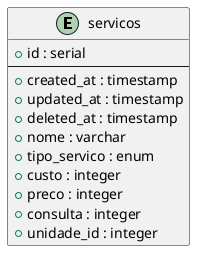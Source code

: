 @startuml
entity servicos {
  +id : serial
  --
  +created_at : timestamp
  +updated_at : timestamp
  +deleted_at : timestamp
  +nome : varchar
  +tipo_servico : enum
  +custo : integer
  +preco : integer
  +consulta : integer
  +unidade_id : integer
}

@enduml